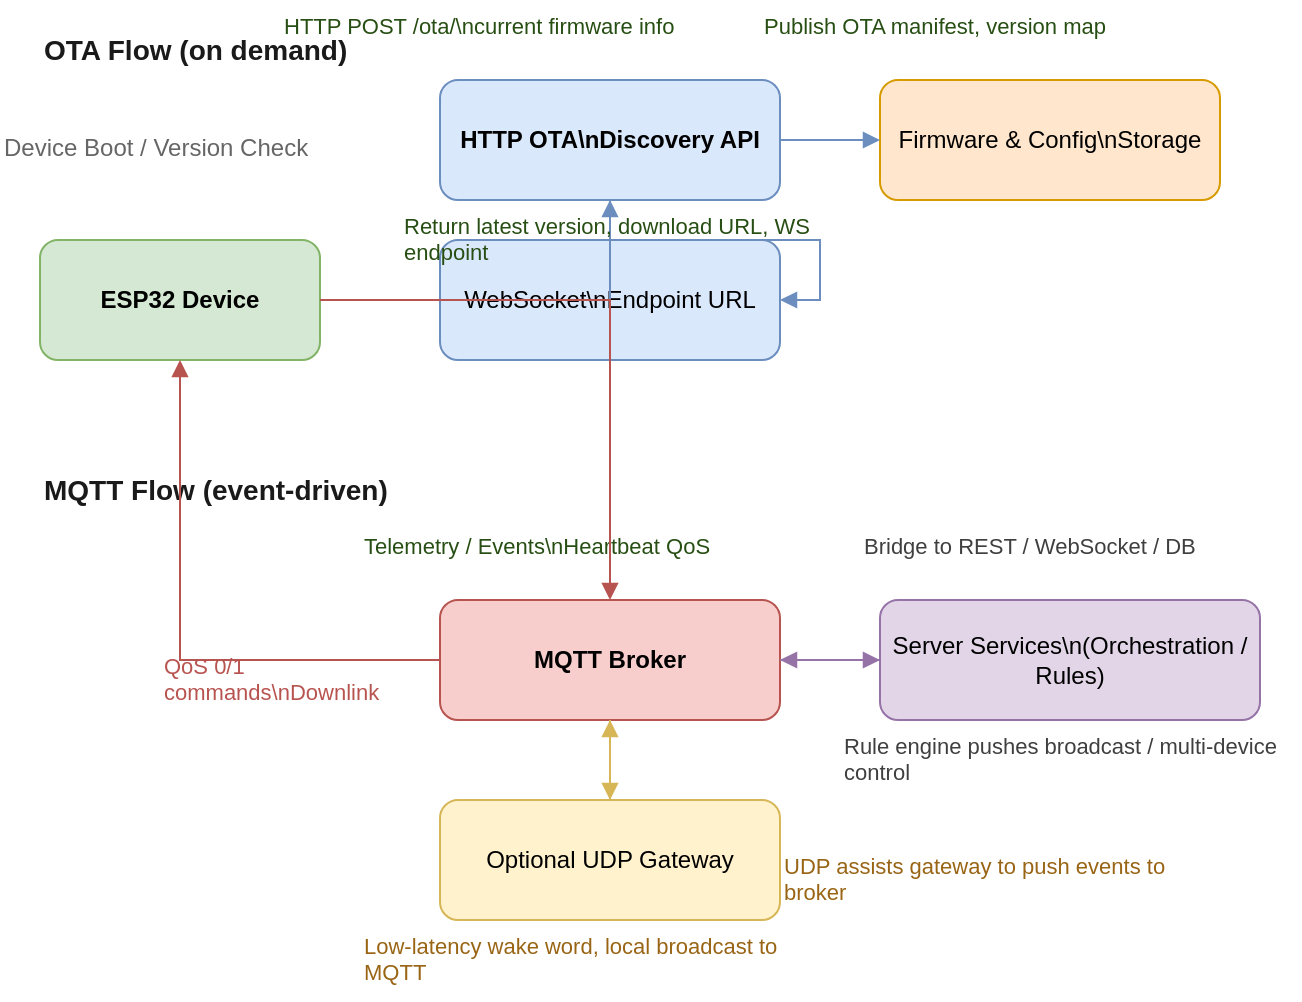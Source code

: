 <mxfile version="21.7.5" type="device">
  <diagram id="OTA_MQTT" name="OTA &amp; MQTT Flows">
    <mxGraphModel dx="1254" dy="720" grid="1" gridSize="10" guides="1" tooltips="1" connect="1" arrows="1" fold="1" page="1" pageScale="1" pageWidth="827" pageHeight="1169" math="0" shadow="0">
      <root>
        <mxCell id="0" />
        <mxCell id="1" parent="0" />
        <mxCell id="2" value="ESP32 Device" style="rounded=1;whiteSpace=wrap;html=1;fillColor=#d5e8d4;strokeColor=#82b366;fontStyle=1;" vertex="1" parent="1">
          <mxGeometry x="60" y="120" width="140" height="60" as="geometry" />
        </mxCell>
        <mxCell id="3" value="HTTP OTA\nDiscovery API" style="rounded=1;whiteSpace=wrap;html=1;fillColor=#dae8fc;strokeColor=#6c8ebf;fontStyle=1;" vertex="1" parent="1">
          <mxGeometry x="260" y="40" width="170" height="60" as="geometry" />
        </mxCell>
        <mxCell id="4" value="Firmware &amp; Config\nStorage" style="rounded=1;whiteSpace=wrap;html=1;fillColor=#ffe6cc;strokeColor=#d79b00;" vertex="1" parent="1">
          <mxGeometry x="480" y="40" width="170" height="60" as="geometry" />
        </mxCell>
        <mxCell id="5" value="WebSocket\nEndpoint URL" style="rounded=1;whiteSpace=wrap;html=1;fillColor=#dae8fc;strokeColor=#6c8ebf;" vertex="1" parent="1">
          <mxGeometry x="260" y="120" width="170" height="60" as="geometry" />
        </mxCell>
        <mxCell id="6" value="Device Boot / Version Check" style="text;whiteSpace=wrap;html=1;fontSize=12;fontColor=#666666;" vertex="1" parent="1">
          <mxGeometry x="40" y="60" width="180" height="40" as="geometry" />
        </mxCell>
        <mxCell id="7" style="edgeStyle=orthogonalEdgeStyle;rounded=0;orthogonalLoop=1;jettySize=auto;html=1;strokeColor=#6c8ebf;endArrow=block;endFill=1;" edge="1" source="2" target="3" parent="1">
          <mxGeometry relative="1" as="geometry" />
        </mxCell>
        <mxCell id="8" value="HTTP POST /ota/\ncurrent firmware info" style="text;whiteSpace=wrap;html=1;fontSize=11;fontColor=#274e13;" vertex="1" parent="1">
          <mxGeometry x="180" y="0" width="200" height="40" as="geometry" />
        </mxCell>
        <mxCell id="9" style="edgeStyle=orthogonalEdgeStyle;rounded=0;orthogonalLoop=1;jettySize=auto;html=1;strokeColor=#6c8ebf;endArrow=block;endFill=1;" edge="1" source="3" target="4" parent="1">
          <mxGeometry relative="1" as="geometry" />
        </mxCell>
        <mxCell id="10" value="Publish OTA manifest, version map" style="text;whiteSpace=wrap;html=1;fontSize=11;fontColor=#274e13;" vertex="1" parent="1">
          <mxGeometry x="420" y="0" width="200" height="40" as="geometry" />
        </mxCell>
        <mxCell id="11" style="edgeStyle=orthogonalEdgeStyle;rounded=0;orthogonalLoop=1;jettySize=auto;html=1;strokeColor=#6c8ebf;endArrow=block;endFill=1;exitX=0.5;exitY=1;exitPerimeter=1;entryX=1;entryY=0.5;entryPerimeter=1;" edge="1" source="3" target="5" parent="1">
          <mxGeometry relative="1" as="geometry" />
        </mxCell>
        <mxCell id="12" value="Return latest version, download URL, WS endpoint" style="text;whiteSpace=wrap;html=1;fontSize=11;fontColor=#274e13;" vertex="1" parent="1">
          <mxGeometry x="240" y="100" width="220" height="40" as="geometry" />
        </mxCell>
        <mxCell id="13" value="OTA Flow (on demand)" style="text;whiteSpace=wrap;html=1;fontSize=14;fontStyle=1;fontColor=#1a1a1a;" vertex="1" parent="1">
          <mxGeometry x="60" y="10" width="220" height="30" as="geometry" />
        </mxCell>
        <mxCell id="14" value="MQTT Flow (event-driven)" style="text;whiteSpace=wrap;html=1;fontSize=14;fontStyle=1;fontColor=#1a1a1a;" vertex="1" parent="1">
          <mxGeometry x="60" y="230" width="240" height="30" as="geometry" />
        </mxCell>
        <mxCell id="15" value="MQTT Broker" style="rounded=1;whiteSpace=wrap;html=1;fillColor=#f8cecc;strokeColor=#b85450;fontStyle=1;" vertex="1" parent="1">
          <mxGeometry x="260" y="300" width="170" height="60" as="geometry" />
        </mxCell>
        <mxCell id="16" value="Server Services\n(Orchestration / Rules)" style="rounded=1;whiteSpace=wrap;html=1;fillColor=#e1d5e7;strokeColor=#9673a6;" vertex="1" parent="1">
          <mxGeometry x="480" y="300" width="190" height="60" as="geometry" />
        </mxCell>
        <mxCell id="17" value="Telemetry / Events\nHeartbeat QoS" style="text;whiteSpace=wrap;html=1;fontSize=11;fontColor=#274e13;" vertex="1" parent="1">
          <mxGeometry x="220" y="260" width="200" height="40" as="geometry" />
        </mxCell>
        <mxCell id="18" style="edgeStyle=orthogonalEdgeStyle;rounded=0;orthogonalLoop=1;jettySize=auto;html=1;strokeColor=#b85450;endArrow=block;endFill=1;" edge="1" source="2" target="15" parent="1">
          <mxGeometry relative="1" as="geometry" />
        </mxCell>
        <mxCell id="19" style="edgeStyle=orthogonalEdgeStyle;rounded=0;orthogonalLoop=1;jettySize=auto;html=1;strokeColor=#b85450;endArrow=block;endFill=1;" edge="1" source="15" target="2" parent="1">
          <mxGeometry relative="1" as="geometry" />
        </mxCell>
        <mxCell id="20" value="QoS 0/1 commands\nDownlink" style="text;whiteSpace=wrap;html=1;fontSize=11;fontColor=#b85450;" vertex="1" parent="1">
          <mxGeometry x="120" y="320" width="140" height="40" as="geometry" />
        </mxCell>
        <mxCell id="21" style="edgeStyle=orthogonalEdgeStyle;rounded=0;orthogonalLoop=1;jettySize=auto;html=1;strokeColor=#9673a6;endArrow=block;endFill=1;" edge="1" source="15" target="16" parent="1">
          <mxGeometry relative="1" as="geometry" />
        </mxCell>
        <mxCell id="22" value="Bridge to REST / WebSocket / DB" style="text;whiteSpace=wrap;html=1;fontSize=11;fontColor=#3f3f3f;" vertex="1" parent="1">
          <mxGeometry x="470" y="260" width="210" height="40" as="geometry" />
        </mxCell>
        <mxCell id="23" style="edgeStyle=orthogonalEdgeStyle;rounded=0;orthogonalLoop=1;jettySize=auto;html=1;strokeColor=#9673a6;endArrow=block;endFill=1;" edge="1" source="16" target="15" parent="1">
          <mxGeometry relative="1" as="geometry" />
        </mxCell>
        <mxCell id="24" value="Rule engine pushes broadcast / multi-device control" style="text;whiteSpace=wrap;html=1;fontSize=11;fontColor=#3f3f3f;" vertex="1" parent="1">
          <mxGeometry x="460" y="360" width="230" height="40" as="geometry" />
        </mxCell>
        <mxCell id="25" value="Optional UDP Gateway" style="rounded=1;whiteSpace=wrap;html=1;fillColor=#fff2cc;strokeColor=#d6b656;" vertex="1" parent="1">
          <mxGeometry x="260" y="400" width="170" height="60" as="geometry" />
        </mxCell>
        <mxCell id="26" value="Low-latency wake word, local broadcast to MQTT" style="text;whiteSpace=wrap;html=1;fontSize=11;fontColor=#996515;" vertex="1" parent="1">
          <mxGeometry x="220" y="460" width="240" height="40" as="geometry" />
        </mxCell>
        <mxCell id="27" style="edgeStyle=orthogonalEdgeStyle;rounded=0;orthogonalLoop=1;jettySize=auto;html=1;strokeColor=#d6b656;endArrow=block;endFill=1;" edge="1" source="25" target="15" parent="1">
          <mxGeometry relative="1" as="geometry" />
        </mxCell>
        <mxCell id="28" style="edgeStyle=orthogonalEdgeStyle;rounded=0;orthogonalLoop=1;jettySize=auto;html=1;strokeColor=#d6b656;endArrow=block;endFill=1;" edge="1" source="15" target="25" parent="1">
          <mxGeometry relative="1" as="geometry" />
        </mxCell>
        <mxCell id="29" value="UDP assists gateway to push events to broker" style="text;whiteSpace=wrap;html=1;fontSize=11;fontColor=#996515;" vertex="1" parent="1">
          <mxGeometry x="430" y="420" width="210" height="40" as="geometry" />
        </mxCell>
      </root>
    </mxGraphModel>
  </diagram>
</mxfile>
